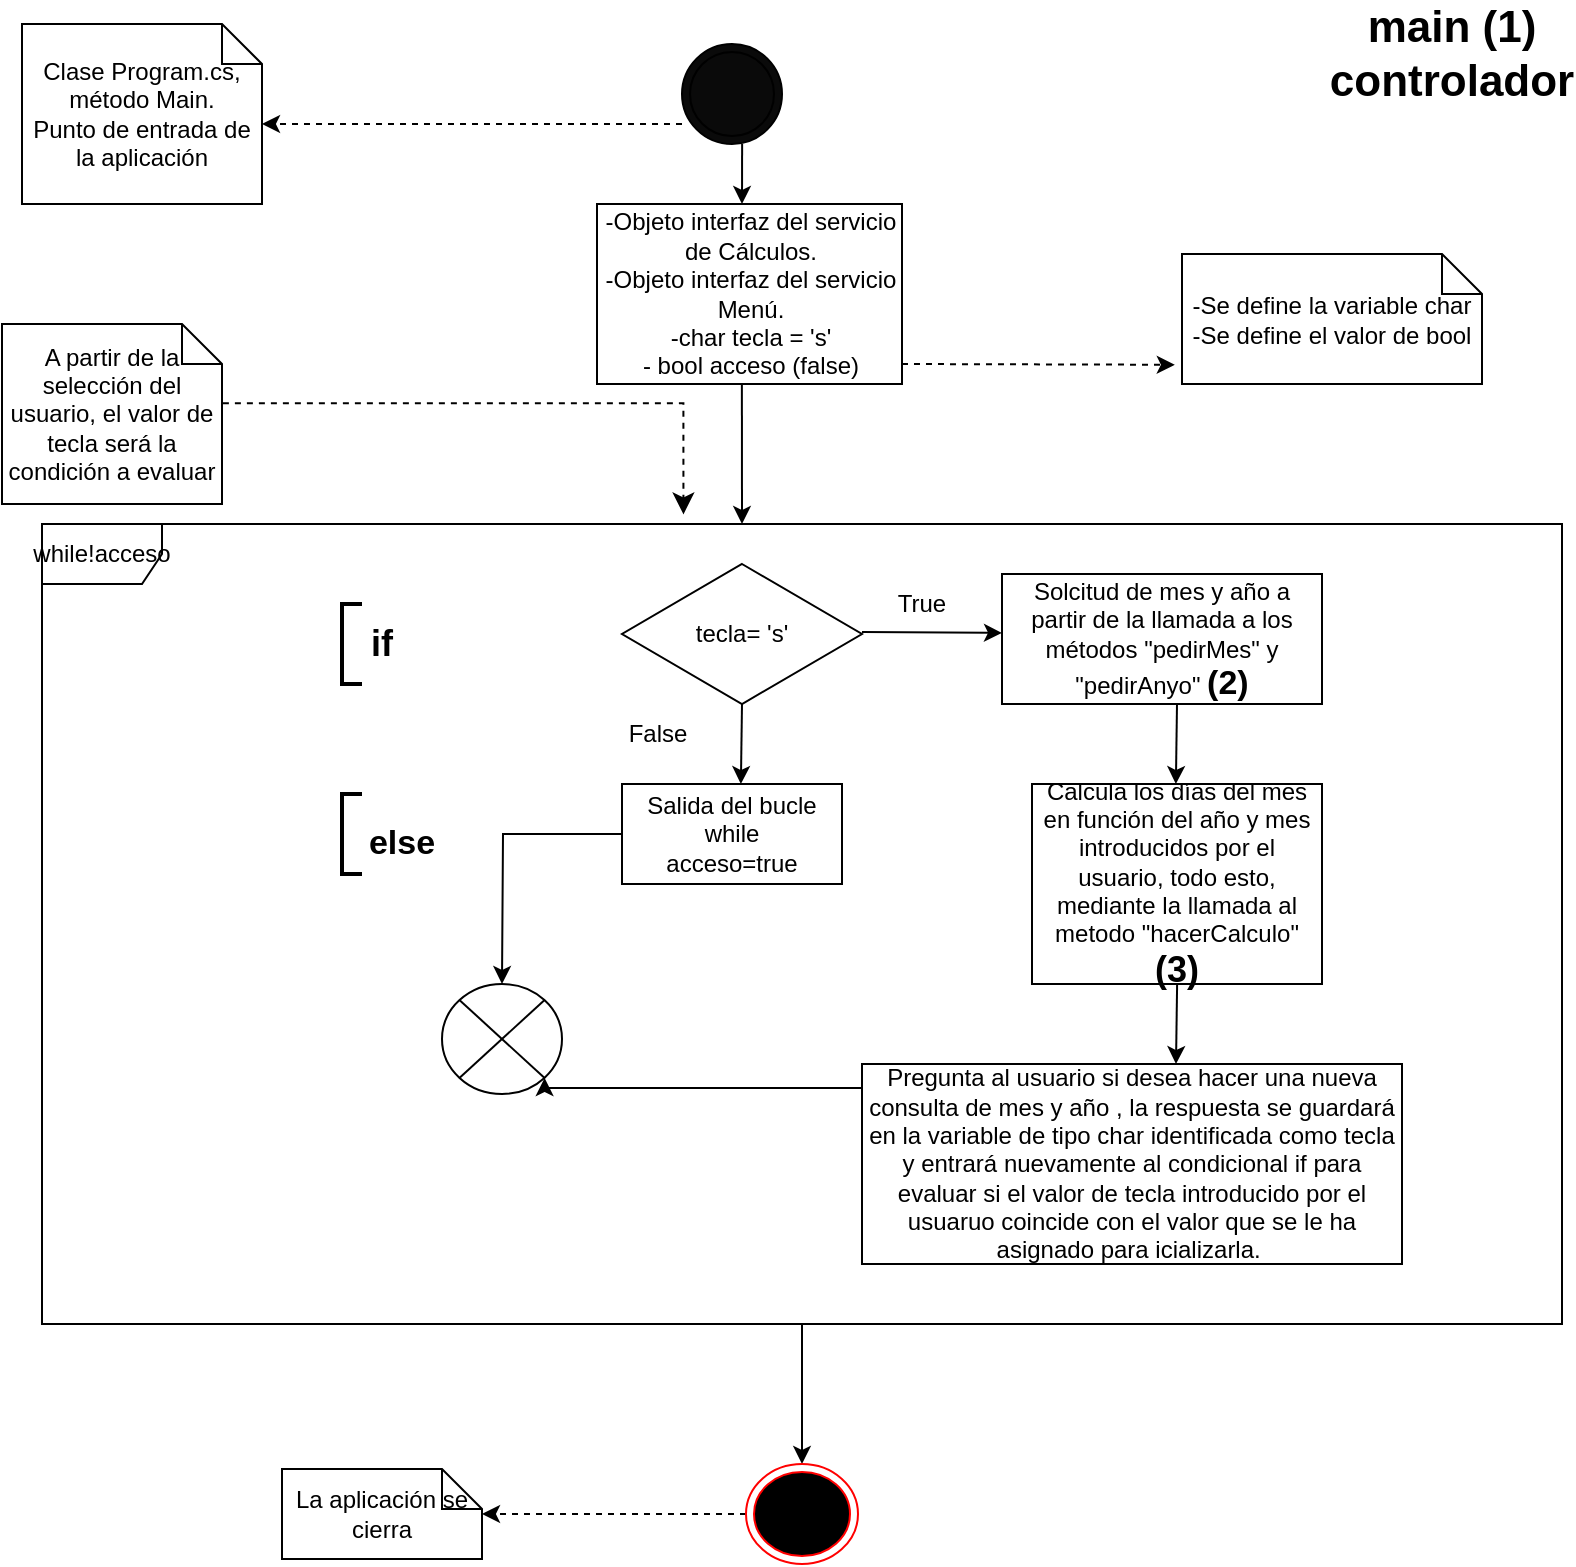 <mxfile version="22.0.8" type="device" pages="3">
  <diagram name="Página-1" id="BHRMvDymlLSinEgOvmte">
    <mxGraphModel dx="1042" dy="535" grid="1" gridSize="10" guides="1" tooltips="1" connect="1" arrows="1" fold="1" page="1" pageScale="1" pageWidth="827" pageHeight="1169" math="0" shadow="0">
      <root>
        <mxCell id="0" />
        <mxCell id="1" parent="0" />
        <mxCell id="T4OwEdS0RpMycMWgRKL4-2" value="" style="ellipse;shape=doubleEllipse;whiteSpace=wrap;html=1;aspect=fixed;gradientColor=none;fillColor=#0A0A0A;" parent="1" vertex="1">
          <mxGeometry x="370" y="40" width="50" height="50" as="geometry" />
        </mxCell>
        <mxCell id="T4OwEdS0RpMycMWgRKL4-4" value="&lt;span style=&quot;text-align: justify; background-color: initial;&quot;&gt;-Objeto interfaz del servicio de Cálculos.&lt;br&gt;-Objeto interfaz del servicio Menú.&lt;br&gt;-char tecla = &#39;s&#39;&lt;br&gt;- bool acceso (false)&lt;br&gt;&lt;/span&gt;" style="html=1;whiteSpace=wrap;" parent="1" vertex="1">
          <mxGeometry x="327.5" y="120" width="152.5" height="90" as="geometry" />
        </mxCell>
        <mxCell id="T4OwEdS0RpMycMWgRKL4-5" value="&lt;div style=&quot;border-color: var(--border-color);&quot;&gt;Clase Program.cs, método Main.&lt;/div&gt;&lt;div style=&quot;border-color: var(--border-color);&quot;&gt;Punto de entrada de la aplicación&lt;/div&gt;" style="shape=note;size=20;whiteSpace=wrap;html=1;" parent="1" vertex="1">
          <mxGeometry x="40" y="30" width="120" height="90" as="geometry" />
        </mxCell>
        <mxCell id="ouXxh68re1fRmb7UrkzX-20" style="edgeStyle=orthogonalEdgeStyle;rounded=0;orthogonalLoop=1;jettySize=auto;html=1;" edge="1" parent="1" source="T4OwEdS0RpMycMWgRKL4-6">
          <mxGeometry relative="1" as="geometry">
            <mxPoint x="430" y="750" as="targetPoint" />
          </mxGeometry>
        </mxCell>
        <mxCell id="T4OwEdS0RpMycMWgRKL4-6" value="&lt;div style=&quot;&quot;&gt;&lt;span style=&quot;background-color: initial;&quot;&gt;while!acceso&lt;/span&gt;&lt;/div&gt;" style="shape=umlFrame;whiteSpace=wrap;html=1;pointerEvents=0;align=center;" parent="1" vertex="1">
          <mxGeometry x="50" y="280" width="760" height="400" as="geometry" />
        </mxCell>
        <mxCell id="T4OwEdS0RpMycMWgRKL4-7" value="-Se define la variable char&lt;br&gt;-Se define el valor de bool" style="shape=note;size=20;whiteSpace=wrap;html=1;" parent="1" vertex="1">
          <mxGeometry x="620" y="145" width="150" height="65" as="geometry" />
        </mxCell>
        <mxCell id="T4OwEdS0RpMycMWgRKL4-8" value="tecla= &#39;s&#39;" style="shape=rhombus;perimeter=rhombusPerimeter;whiteSpace=wrap;html=1;align=center;" parent="1" vertex="1">
          <mxGeometry x="340" y="300" width="120" height="70" as="geometry" />
        </mxCell>
        <mxCell id="T4OwEdS0RpMycMWgRKL4-9" value="Salida del bucle while&lt;br&gt;acceso=true" style="html=1;whiteSpace=wrap;" parent="1" vertex="1">
          <mxGeometry x="340" y="410" width="110" height="50" as="geometry" />
        </mxCell>
        <mxCell id="T4OwEdS0RpMycMWgRKL4-10" value="" style="strokeWidth=2;html=1;shape=mxgraph.flowchart.annotation_1;align=left;pointerEvents=1;" parent="1" vertex="1">
          <mxGeometry x="200" y="320" width="10" height="40" as="geometry" />
        </mxCell>
        <mxCell id="T4OwEdS0RpMycMWgRKL4-11" value="&lt;b&gt;&lt;font style=&quot;font-size: 18px;&quot;&gt;if&lt;/font&gt;&lt;/b&gt;" style="text;html=1;strokeColor=none;fillColor=none;align=center;verticalAlign=middle;whiteSpace=wrap;rounded=0;" parent="1" vertex="1">
          <mxGeometry x="190" y="325" width="60" height="30" as="geometry" />
        </mxCell>
        <mxCell id="T4OwEdS0RpMycMWgRKL4-12" value="Solcitud de mes y año a partir de la llamada a los métodos &quot;pedirMes&quot; y &quot;pedirAnyo&quot; &lt;b&gt;&lt;font style=&quot;font-size: 17px;&quot;&gt;(2)&lt;/font&gt;&lt;/b&gt;" style="html=1;whiteSpace=wrap;" parent="1" vertex="1">
          <mxGeometry x="530" y="305" width="160" height="65" as="geometry" />
        </mxCell>
        <mxCell id="T4OwEdS0RpMycMWgRKL4-13" value="A partir de la selección del usuario, el valor de tecla será la condición a evaluar" style="shape=note;size=20;whiteSpace=wrap;html=1;" parent="1" vertex="1">
          <mxGeometry x="30" y="180" width="110" height="90" as="geometry" />
        </mxCell>
        <mxCell id="T4OwEdS0RpMycMWgRKL4-14" value="Calcula los días del mes en función del año y mes introducidos por el usuario, todo esto, mediante la llamada al metodo &quot;hacerCalculo&quot; &lt;b&gt;&lt;font style=&quot;font-size: 18px;&quot;&gt;(3)&lt;/font&gt;&lt;/b&gt;" style="html=1;whiteSpace=wrap;" parent="1" vertex="1">
          <mxGeometry x="545" y="410" width="145" height="100" as="geometry" />
        </mxCell>
        <mxCell id="T4OwEdS0RpMycMWgRKL4-19" value="&lt;div style=&quot;font-size: 22px;&quot;&gt;&lt;b style=&quot;&quot;&gt;&lt;font style=&quot;font-size: 22px;&quot;&gt;main (1)&lt;/font&gt;&lt;/b&gt;&lt;/div&gt;&lt;div style=&quot;font-size: 22px;&quot;&gt;&lt;b style=&quot;&quot;&gt;&lt;font style=&quot;font-size: 22px;&quot;&gt;controlador&lt;/font&gt;&lt;/b&gt;&lt;/div&gt;" style="text;html=1;strokeColor=none;fillColor=none;align=center;verticalAlign=middle;whiteSpace=wrap;rounded=0;" parent="1" vertex="1">
          <mxGeometry x="700" y="20" width="110" height="50" as="geometry" />
        </mxCell>
        <mxCell id="T4OwEdS0RpMycMWgRKL4-20" value="" style="strokeWidth=2;html=1;shape=mxgraph.flowchart.annotation_1;align=left;pointerEvents=1;" parent="1" vertex="1">
          <mxGeometry x="200" y="415" width="10" height="40" as="geometry" />
        </mxCell>
        <mxCell id="T4OwEdS0RpMycMWgRKL4-21" value="&lt;font style=&quot;font-size: 17px;&quot;&gt;&lt;b&gt;else&lt;/b&gt;&lt;/font&gt;" style="text;html=1;strokeColor=none;fillColor=none;align=center;verticalAlign=middle;whiteSpace=wrap;rounded=0;" parent="1" vertex="1">
          <mxGeometry x="200" y="425" width="60" height="30" as="geometry" />
        </mxCell>
        <mxCell id="T4OwEdS0RpMycMWgRKL4-28" value="" style="endArrow=classic;html=1;rounded=0;exitX=0.475;exitY=1;exitDx=0;exitDy=0;exitPerimeter=0;" parent="1" source="T4OwEdS0RpMycMWgRKL4-4" edge="1">
          <mxGeometry width="50" height="50" relative="1" as="geometry">
            <mxPoint x="399.44" y="220" as="sourcePoint" />
            <mxPoint x="400" y="280" as="targetPoint" />
          </mxGeometry>
        </mxCell>
        <mxCell id="T4OwEdS0RpMycMWgRKL4-31" value="" style="endArrow=classic;html=1;rounded=0;" parent="1" edge="1">
          <mxGeometry width="50" height="50" relative="1" as="geometry">
            <mxPoint x="400" y="370" as="sourcePoint" />
            <mxPoint x="399.44" y="410" as="targetPoint" />
          </mxGeometry>
        </mxCell>
        <mxCell id="T4OwEdS0RpMycMWgRKL4-32" value="" style="endArrow=classic;html=1;rounded=0;" parent="1" edge="1">
          <mxGeometry width="50" height="50" relative="1" as="geometry">
            <mxPoint x="460" y="334" as="sourcePoint" />
            <mxPoint x="530" y="334.44" as="targetPoint" />
          </mxGeometry>
        </mxCell>
        <mxCell id="T4OwEdS0RpMycMWgRKL4-37" value="" style="endArrow=classic;html=1;rounded=0;" parent="1" edge="1">
          <mxGeometry width="50" height="50" relative="1" as="geometry">
            <mxPoint x="617.5" y="370" as="sourcePoint" />
            <mxPoint x="616.94" y="410" as="targetPoint" />
          </mxGeometry>
        </mxCell>
        <mxCell id="T4OwEdS0RpMycMWgRKL4-38" value="True" style="text;html=1;strokeColor=none;fillColor=none;align=center;verticalAlign=middle;whiteSpace=wrap;rounded=0;" parent="1" vertex="1">
          <mxGeometry x="460" y="305" width="60" height="30" as="geometry" />
        </mxCell>
        <mxCell id="T4OwEdS0RpMycMWgRKL4-39" value="False" style="text;html=1;strokeColor=none;fillColor=none;align=center;verticalAlign=middle;whiteSpace=wrap;rounded=0;" parent="1" vertex="1">
          <mxGeometry x="327.5" y="370" width="60" height="30" as="geometry" />
        </mxCell>
        <mxCell id="T4OwEdS0RpMycMWgRKL4-41" value="" style="endArrow=classic;html=1;rounded=0;dashed=1;" parent="1" edge="1">
          <mxGeometry width="50" height="50" relative="1" as="geometry">
            <mxPoint x="370" y="80" as="sourcePoint" />
            <mxPoint x="160" y="80" as="targetPoint" />
          </mxGeometry>
        </mxCell>
        <mxCell id="T4OwEdS0RpMycMWgRKL4-45" value="" style="endArrow=classic;html=1;rounded=0;" parent="1" edge="1">
          <mxGeometry width="50" height="50" relative="1" as="geometry">
            <mxPoint x="400.06" y="90" as="sourcePoint" />
            <mxPoint x="400" y="120" as="targetPoint" />
          </mxGeometry>
        </mxCell>
        <mxCell id="ouXxh68re1fRmb7UrkzX-1" value="" style="endArrow=classic;html=1;rounded=0;entryX=-0.024;entryY=0.852;entryDx=0;entryDy=0;entryPerimeter=0;dashed=1;" edge="1" parent="1" target="T4OwEdS0RpMycMWgRKL4-7">
          <mxGeometry width="50" height="50" relative="1" as="geometry">
            <mxPoint x="480" y="200" as="sourcePoint" />
            <mxPoint x="595" y="205" as="targetPoint" />
          </mxGeometry>
        </mxCell>
        <mxCell id="ouXxh68re1fRmb7UrkzX-5" value="" style="edgeStyle=segmentEdgeStyle;endArrow=classic;html=1;curved=0;rounded=0;endSize=8;startSize=8;entryX=0.422;entryY=-0.012;entryDx=0;entryDy=0;entryPerimeter=0;dashed=1;exitX=1.004;exitY=0.44;exitDx=0;exitDy=0;exitPerimeter=0;" edge="1" parent="1" source="T4OwEdS0RpMycMWgRKL4-13" target="T4OwEdS0RpMycMWgRKL4-6">
          <mxGeometry width="50" height="50" relative="1" as="geometry">
            <mxPoint x="150" y="220" as="sourcePoint" />
            <mxPoint x="245" y="170" as="targetPoint" />
          </mxGeometry>
        </mxCell>
        <mxCell id="ouXxh68re1fRmb7UrkzX-6" value="Pregunta al usuario si desea hacer una nueva consulta de mes y año , la respuesta se guardará en la variable de tipo char identificada como tecla y entrará nuevamente al condicional if para evaluar si el valor de tecla introducido por el usuaruo coincide con el valor que se le ha asignado para icializarla.&amp;nbsp;" style="html=1;whiteSpace=wrap;" vertex="1" parent="1">
          <mxGeometry x="460" y="550" width="270" height="100" as="geometry" />
        </mxCell>
        <mxCell id="ouXxh68re1fRmb7UrkzX-9" value="" style="endArrow=classic;html=1;rounded=0;" edge="1" parent="1">
          <mxGeometry width="50" height="50" relative="1" as="geometry">
            <mxPoint x="617.56" y="510" as="sourcePoint" />
            <mxPoint x="617" y="550" as="targetPoint" />
          </mxGeometry>
        </mxCell>
        <mxCell id="ouXxh68re1fRmb7UrkzX-10" value="" style="verticalLabelPosition=bottom;verticalAlign=top;html=1;shape=mxgraph.flowchart.or;" vertex="1" parent="1">
          <mxGeometry x="250" y="510" width="60" height="55" as="geometry" />
        </mxCell>
        <mxCell id="ouXxh68re1fRmb7UrkzX-17" style="edgeStyle=orthogonalEdgeStyle;rounded=0;orthogonalLoop=1;jettySize=auto;html=1;entryX=0.855;entryY=0.855;entryDx=0;entryDy=0;entryPerimeter=0;" edge="1" parent="1" source="ouXxh68re1fRmb7UrkzX-6" target="ouXxh68re1fRmb7UrkzX-10">
          <mxGeometry relative="1" as="geometry">
            <Array as="points">
              <mxPoint x="430" y="562" />
              <mxPoint x="430" y="562" />
            </Array>
          </mxGeometry>
        </mxCell>
        <mxCell id="ouXxh68re1fRmb7UrkzX-18" style="edgeStyle=orthogonalEdgeStyle;rounded=0;orthogonalLoop=1;jettySize=auto;html=1;" edge="1" parent="1" source="T4OwEdS0RpMycMWgRKL4-9">
          <mxGeometry relative="1" as="geometry">
            <mxPoint x="280" y="510" as="targetPoint" />
          </mxGeometry>
        </mxCell>
        <mxCell id="ouXxh68re1fRmb7UrkzX-22" style="edgeStyle=orthogonalEdgeStyle;rounded=0;orthogonalLoop=1;jettySize=auto;html=1;dashed=1;" edge="1" parent="1" source="ouXxh68re1fRmb7UrkzX-21" target="ouXxh68re1fRmb7UrkzX-23">
          <mxGeometry relative="1" as="geometry">
            <mxPoint x="260" y="775" as="targetPoint" />
          </mxGeometry>
        </mxCell>
        <mxCell id="ouXxh68re1fRmb7UrkzX-21" value="" style="ellipse;html=1;shape=endState;fillColor=#000000;strokeColor=#ff0000;" vertex="1" parent="1">
          <mxGeometry x="402" y="750" width="56" height="50" as="geometry" />
        </mxCell>
        <mxCell id="ouXxh68re1fRmb7UrkzX-23" value="La aplicación se cierra" style="shape=note;size=20;whiteSpace=wrap;html=1;" vertex="1" parent="1">
          <mxGeometry x="170" y="752.5" width="100" height="45" as="geometry" />
        </mxCell>
      </root>
    </mxGraphModel>
  </diagram>
  <diagram id="Lou8A5XynUoTY0lZp49Y" name="Página-2">
    <mxGraphModel dx="1042" dy="535" grid="1" gridSize="10" guides="1" tooltips="1" connect="1" arrows="1" fold="1" page="1" pageScale="1" pageWidth="827" pageHeight="1169" math="0" shadow="0">
      <root>
        <mxCell id="0" />
        <mxCell id="1" parent="0" />
        <mxCell id="LOE3atnDLFRM5DaQaq_H-3" style="edgeStyle=orthogonalEdgeStyle;rounded=0;orthogonalLoop=1;jettySize=auto;html=1;entryX=0;entryY=0.5;entryDx=0;entryDy=0;" edge="1" parent="1" source="LOE3atnDLFRM5DaQaq_H-1" target="LOE3atnDLFRM5DaQaq_H-2">
          <mxGeometry relative="1" as="geometry" />
        </mxCell>
        <mxCell id="LOE3atnDLFRM5DaQaq_H-1" value="" style="ellipse;shape=doubleEllipse;whiteSpace=wrap;html=1;aspect=fixed;gradientColor=none;fillColor=#0A0A0A;" vertex="1" parent="1">
          <mxGeometry x="170" y="30" width="50" height="50" as="geometry" />
        </mxCell>
        <mxCell id="LOE3atnDLFRM5DaQaq_H-6" style="edgeStyle=orthogonalEdgeStyle;rounded=0;orthogonalLoop=1;jettySize=auto;html=1;dashed=1;" edge="1" parent="1" source="LOE3atnDLFRM5DaQaq_H-2">
          <mxGeometry relative="1" as="geometry">
            <mxPoint x="600" y="55" as="targetPoint" />
          </mxGeometry>
        </mxCell>
        <mxCell id="LOE3atnDLFRM5DaQaq_H-8" value="" style="edgeStyle=orthogonalEdgeStyle;rounded=0;orthogonalLoop=1;jettySize=auto;html=1;" edge="1" parent="1" source="LOE3atnDLFRM5DaQaq_H-2" target="LOE3atnDLFRM5DaQaq_H-4">
          <mxGeometry relative="1" as="geometry" />
        </mxCell>
        <mxCell id="LOE3atnDLFRM5DaQaq_H-2" value="Public int&amp;nbsp; pedirMes" style="html=1;whiteSpace=wrap;" vertex="1" parent="1">
          <mxGeometry x="330" y="30" width="110" height="50" as="geometry" />
        </mxCell>
        <mxCell id="LOE3atnDLFRM5DaQaq_H-10" value="" style="edgeStyle=orthogonalEdgeStyle;rounded=0;orthogonalLoop=1;jettySize=auto;html=1;" edge="1" parent="1" source="LOE3atnDLFRM5DaQaq_H-4" target="LOE3atnDLFRM5DaQaq_H-9">
          <mxGeometry relative="1" as="geometry" />
        </mxCell>
        <mxCell id="LOE3atnDLFRM5DaQaq_H-4" value="int mes" style="html=1;whiteSpace=wrap;" vertex="1" parent="1">
          <mxGeometry x="340" y="110" width="90" height="20" as="geometry" />
        </mxCell>
        <mxCell id="LOE3atnDLFRM5DaQaq_H-5" value="Método pedirMes, solicita al usuario que introduzca un mes&amp;nbsp;" style="shape=note;size=20;whiteSpace=wrap;html=1;" vertex="1" parent="1">
          <mxGeometry x="610" y="10" width="100" height="100" as="geometry" />
        </mxCell>
        <mxCell id="LOE3atnDLFRM5DaQaq_H-14" style="edgeStyle=orthogonalEdgeStyle;rounded=0;orthogonalLoop=1;jettySize=auto;html=1;" edge="1" parent="1" source="LOE3atnDLFRM5DaQaq_H-9">
          <mxGeometry relative="1" as="geometry">
            <mxPoint x="385" y="310" as="targetPoint" />
          </mxGeometry>
        </mxCell>
        <mxCell id="LOE3atnDLFRM5DaQaq_H-9" value="Muestra un mensaje por consola para solicitar un mes..&lt;br&gt;Captura el número de mes introducido por el usuario y lo guarda en la variable de mes definida anteriormente. Muestra el número de mes introducido por consola." style="html=1;whiteSpace=wrap;" vertex="1" parent="1">
          <mxGeometry x="250.5" y="180" width="269" height="90" as="geometry" />
        </mxCell>
        <mxCell id="LOE3atnDLFRM5DaQaq_H-12" style="edgeStyle=orthogonalEdgeStyle;rounded=0;orthogonalLoop=1;jettySize=auto;html=1;dashed=1;" edge="1" parent="1" source="LOE3atnDLFRM5DaQaq_H-11">
          <mxGeometry relative="1" as="geometry">
            <mxPoint x="520" y="230" as="targetPoint" />
          </mxGeometry>
        </mxCell>
        <mxCell id="LOE3atnDLFRM5DaQaq_H-11" value="A traves de Console.Writeline y Console.Readline, convirtiendo el número de mes introducido a entero" style="shape=note;size=20;whiteSpace=wrap;html=1;" vertex="1" parent="1">
          <mxGeometry x="620" y="190" width="150" height="80" as="geometry" />
        </mxCell>
        <mxCell id="f7zd0gQD834Xa2RWVU2Y-2" value="" style="edgeStyle=orthogonalEdgeStyle;rounded=0;orthogonalLoop=1;jettySize=auto;html=1;" edge="1" parent="1" source="LOE3atnDLFRM5DaQaq_H-13" target="f7zd0gQD834Xa2RWVU2Y-1">
          <mxGeometry relative="1" as="geometry" />
        </mxCell>
        <mxCell id="LOE3atnDLFRM5DaQaq_H-13" value="Public int pedirAnyo" style="html=1;whiteSpace=wrap;" vertex="1" parent="1">
          <mxGeometry x="330" y="310" width="110" height="50" as="geometry" />
        </mxCell>
        <mxCell id="LOE3atnDLFRM5DaQaq_H-22" value="" style="edgeStyle=orthogonalEdgeStyle;rounded=0;orthogonalLoop=1;jettySize=auto;html=1;" edge="1" parent="1" source="LOE3atnDLFRM5DaQaq_H-15" target="LOE3atnDLFRM5DaQaq_H-21">
          <mxGeometry relative="1" as="geometry" />
        </mxCell>
        <mxCell id="LOE3atnDLFRM5DaQaq_H-15" value="Muestra un mensaje por consola para solicitar un año.&lt;br&gt;Captura el valor de año introducido por el usuario y lo guarda en la variable de &quot;anyo&quot; definida anteriormente. Muestra el año introducido por consola." style="html=1;whiteSpace=wrap;" vertex="1" parent="1">
          <mxGeometry x="250.5" y="470" width="269" height="90" as="geometry" />
        </mxCell>
        <mxCell id="LOE3atnDLFRM5DaQaq_H-18" value="" style="edgeStyle=orthogonalEdgeStyle;rounded=0;orthogonalLoop=1;jettySize=auto;html=1;dashed=1;" edge="1" parent="1" source="LOE3atnDLFRM5DaQaq_H-17" target="LOE3atnDLFRM5DaQaq_H-15">
          <mxGeometry relative="1" as="geometry" />
        </mxCell>
        <mxCell id="LOE3atnDLFRM5DaQaq_H-17" value="A traves de Console.Writeline y Console.Readline, convirtiendo el número de año introducido a entero" style="shape=note;size=20;whiteSpace=wrap;html=1;" vertex="1" parent="1">
          <mxGeometry x="660" y="465" width="150" height="80" as="geometry" />
        </mxCell>
        <mxCell id="LOE3atnDLFRM5DaQaq_H-19" value="&lt;b&gt;&lt;font style=&quot;font-size: 17px;&quot;&gt;Servicio: MenuImplementacion (2)&lt;/font&gt;&lt;/b&gt;" style="text;html=1;strokeColor=none;fillColor=none;align=center;verticalAlign=middle;whiteSpace=wrap;rounded=0;" vertex="1" parent="1">
          <mxGeometry x="60" width="60" height="70" as="geometry" />
        </mxCell>
        <mxCell id="LOE3atnDLFRM5DaQaq_H-20" value="fin del métodoUna vez que se han guardado los valores de las variables introducidos por el usuario se implementará el flujo &lt;b&gt;&lt;font style=&quot;font-size: 19px;&quot;&gt;(3)&lt;/font&gt;&lt;/b&gt;" style="shape=note;size=20;whiteSpace=wrap;html=1;" vertex="1" parent="1">
          <mxGeometry x="620" y="600" width="170" height="110" as="geometry" />
        </mxCell>
        <mxCell id="LOE3atnDLFRM5DaQaq_H-21" value="" style="ellipse;html=1;shape=endState;fillColor=#000000;strokeColor=#ff0000;" vertex="1" parent="1">
          <mxGeometry x="360" y="665" width="50" height="45" as="geometry" />
        </mxCell>
        <mxCell id="LOE3atnDLFRM5DaQaq_H-23" style="edgeStyle=orthogonalEdgeStyle;rounded=0;orthogonalLoop=1;jettySize=auto;html=1;entryX=1.064;entryY=0.773;entryDx=0;entryDy=0;entryPerimeter=0;dashed=1;" edge="1" parent="1" source="LOE3atnDLFRM5DaQaq_H-20" target="LOE3atnDLFRM5DaQaq_H-21">
          <mxGeometry relative="1" as="geometry" />
        </mxCell>
        <mxCell id="f7zd0gQD834Xa2RWVU2Y-3" value="" style="edgeStyle=orthogonalEdgeStyle;rounded=0;orthogonalLoop=1;jettySize=auto;html=1;" edge="1" parent="1" source="f7zd0gQD834Xa2RWVU2Y-1" target="LOE3atnDLFRM5DaQaq_H-15">
          <mxGeometry relative="1" as="geometry" />
        </mxCell>
        <mxCell id="f7zd0gQD834Xa2RWVU2Y-1" value="int anyo" style="html=1;whiteSpace=wrap;" vertex="1" parent="1">
          <mxGeometry x="340" y="410" width="90" height="20" as="geometry" />
        </mxCell>
      </root>
    </mxGraphModel>
  </diagram>
  <diagram id="1PSctGA-2VQONcEvy3xD" name="Página-3">
    <mxGraphModel dx="947" dy="486" grid="1" gridSize="10" guides="1" tooltips="1" connect="1" arrows="1" fold="1" page="1" pageScale="1" pageWidth="827" pageHeight="1169" math="0" shadow="0">
      <root>
        <mxCell id="0" />
        <mxCell id="1" parent="0" />
        <mxCell id="iLdmMPtP9ziV3u7H2Ljc-15" style="edgeStyle=orthogonalEdgeStyle;rounded=0;orthogonalLoop=1;jettySize=auto;html=1;entryX=0.5;entryY=0;entryDx=0;entryDy=0;" edge="1" parent="1" source="DqwRy8rUrMRFlEXYcN-D-1" target="iLdmMPtP9ziV3u7H2Ljc-1">
          <mxGeometry relative="1" as="geometry" />
        </mxCell>
        <mxCell id="DqwRy8rUrMRFlEXYcN-D-1" value="" style="ellipse;shape=doubleEllipse;whiteSpace=wrap;html=1;aspect=fixed;gradientColor=none;fillColor=#0A0A0A;" vertex="1" parent="1">
          <mxGeometry x="389" y="30" width="50" height="50" as="geometry" />
        </mxCell>
        <mxCell id="iLdmMPtP9ziV3u7H2Ljc-10" style="edgeStyle=orthogonalEdgeStyle;rounded=0;orthogonalLoop=1;jettySize=auto;html=1;entryX=0.5;entryY=0;entryDx=0;entryDy=0;" edge="1" parent="1" source="iLdmMPtP9ziV3u7H2Ljc-1" target="iLdmMPtP9ziV3u7H2Ljc-2">
          <mxGeometry relative="1" as="geometry" />
        </mxCell>
        <mxCell id="iLdmMPtP9ziV3u7H2Ljc-1" value="int mes;&lt;br&gt;int anyo;" style="html=1;whiteSpace=wrap;" vertex="1" parent="1">
          <mxGeometry x="369" y="110" width="90" height="40" as="geometry" />
        </mxCell>
        <mxCell id="iLdmMPtP9ziV3u7H2Ljc-11" style="edgeStyle=orthogonalEdgeStyle;rounded=0;orthogonalLoop=1;jettySize=auto;html=1;" edge="1" parent="1" source="iLdmMPtP9ziV3u7H2Ljc-2" target="iLdmMPtP9ziV3u7H2Ljc-5">
          <mxGeometry relative="1" as="geometry" />
        </mxCell>
        <mxCell id="4w7Y_1NQ0xCav2hTTFFV-1" style="edgeStyle=orthogonalEdgeStyle;rounded=0;orthogonalLoop=1;jettySize=auto;html=1;" edge="1" parent="1" source="iLdmMPtP9ziV3u7H2Ljc-2">
          <mxGeometry relative="1" as="geometry">
            <mxPoint x="580" y="245" as="targetPoint" />
          </mxGeometry>
        </mxCell>
        <mxCell id="iLdmMPtP9ziV3u7H2Ljc-2" value="anyo % 4==0&lt;br&gt;Y&lt;br&gt;anyo % 100 !=0" style="shape=rhombus;perimeter=rhombusPerimeter;whiteSpace=wrap;html=1;align=center;" vertex="1" parent="1">
          <mxGeometry x="331" y="190" width="166" height="110" as="geometry" />
        </mxCell>
        <mxCell id="iLdmMPtP9ziV3u7H2Ljc-4" style="edgeStyle=orthogonalEdgeStyle;rounded=0;orthogonalLoop=1;jettySize=auto;html=1;dashed=1;" edge="1" parent="1" source="iLdmMPtP9ziV3u7H2Ljc-3">
          <mxGeometry relative="1" as="geometry">
            <mxPoint x="390" y="65" as="targetPoint" />
          </mxGeometry>
        </mxCell>
        <mxCell id="iLdmMPtP9ziV3u7H2Ljc-3" value="Método &quot;hacerCalculo&quot; que determina si el año introducido por el usuario es un año bisiesto o no, en función de esa condición calcula el número de días del mes introducido" style="shape=note;size=20;whiteSpace=wrap;html=1;" vertex="1" parent="1">
          <mxGeometry x="30" y="10" width="200" height="110" as="geometry" />
        </mxCell>
        <mxCell id="iLdmMPtP9ziV3u7H2Ljc-12" style="edgeStyle=orthogonalEdgeStyle;rounded=0;orthogonalLoop=1;jettySize=auto;html=1;entryX=0.5;entryY=0;entryDx=0;entryDy=0;" edge="1" parent="1" source="iLdmMPtP9ziV3u7H2Ljc-5" target="iLdmMPtP9ziV3u7H2Ljc-6">
          <mxGeometry relative="1" as="geometry" />
        </mxCell>
        <mxCell id="4w7Y_1NQ0xCav2hTTFFV-2" style="edgeStyle=orthogonalEdgeStyle;rounded=0;orthogonalLoop=1;jettySize=auto;html=1;" edge="1" parent="1" source="iLdmMPtP9ziV3u7H2Ljc-5">
          <mxGeometry relative="1" as="geometry">
            <mxPoint x="580" y="405" as="targetPoint" />
          </mxGeometry>
        </mxCell>
        <mxCell id="iLdmMPtP9ziV3u7H2Ljc-5" value="anyo % 400 =0" style="shape=rhombus;perimeter=rhombusPerimeter;whiteSpace=wrap;html=1;align=center;" vertex="1" parent="1">
          <mxGeometry x="331" y="350" width="166" height="110" as="geometry" />
        </mxCell>
        <mxCell id="iLdmMPtP9ziV3u7H2Ljc-13" style="edgeStyle=orthogonalEdgeStyle;rounded=0;orthogonalLoop=1;jettySize=auto;html=1;entryX=0.5;entryY=0;entryDx=0;entryDy=0;" edge="1" parent="1" source="iLdmMPtP9ziV3u7H2Ljc-6" target="iLdmMPtP9ziV3u7H2Ljc-7">
          <mxGeometry relative="1" as="geometry" />
        </mxCell>
        <mxCell id="4w7Y_1NQ0xCav2hTTFFV-15" style="edgeStyle=orthogonalEdgeStyle;rounded=0;orthogonalLoop=1;jettySize=auto;html=1;entryX=0;entryY=0.5;entryDx=0;entryDy=0;" edge="1" parent="1" source="iLdmMPtP9ziV3u7H2Ljc-6" target="4w7Y_1NQ0xCav2hTTFFV-13">
          <mxGeometry relative="1" as="geometry" />
        </mxCell>
        <mxCell id="iLdmMPtP9ziV3u7H2Ljc-6" value="&lt;b&gt;&lt;br&gt;mes&lt;/b&gt; = 1 || 3 || 5 || 7 || &lt;br&gt;8 || 10&lt;br&gt;|| 12" style="shape=rhombus;perimeter=rhombusPerimeter;whiteSpace=wrap;html=1;align=center;" vertex="1" parent="1">
          <mxGeometry x="331" y="520" width="166" height="110" as="geometry" />
        </mxCell>
        <mxCell id="iLdmMPtP9ziV3u7H2Ljc-14" style="edgeStyle=orthogonalEdgeStyle;rounded=0;orthogonalLoop=1;jettySize=auto;html=1;entryX=0.5;entryY=0;entryDx=0;entryDy=0;" edge="1" parent="1" source="iLdmMPtP9ziV3u7H2Ljc-7" target="iLdmMPtP9ziV3u7H2Ljc-9">
          <mxGeometry relative="1" as="geometry" />
        </mxCell>
        <mxCell id="iLdmMPtP9ziV3u7H2Ljc-7" value="&lt;b&gt;mes&lt;/b&gt; = 4 || 6 || 9 || 11" style="shape=rhombus;perimeter=rhombusPerimeter;whiteSpace=wrap;html=1;align=center;" vertex="1" parent="1">
          <mxGeometry x="331" y="700" width="166" height="110" as="geometry" />
        </mxCell>
        <mxCell id="4w7Y_1NQ0xCav2hTTFFV-45" style="edgeStyle=orthogonalEdgeStyle;rounded=0;orthogonalLoop=1;jettySize=auto;html=1;" edge="1" parent="1" source="iLdmMPtP9ziV3u7H2Ljc-9">
          <mxGeometry relative="1" as="geometry">
            <mxPoint x="970" y="880" as="targetPoint" />
          </mxGeometry>
        </mxCell>
        <mxCell id="iLdmMPtP9ziV3u7H2Ljc-9" value="El mes restante que es el que corresponde al número 2, tiene 29 días y es un año bisiesto" style="html=1;whiteSpace=wrap;" vertex="1" parent="1">
          <mxGeometry x="333" y="850" width="161" height="60" as="geometry" />
        </mxCell>
        <mxCell id="iLdmMPtP9ziV3u7H2Ljc-16" value="&lt;b&gt;&lt;font style=&quot;font-size: 13px;&quot;&gt;[Sí es bisiesto]&lt;/font&gt;&lt;/b&gt;" style="text;html=1;strokeColor=none;fillColor=none;align=center;verticalAlign=middle;whiteSpace=wrap;rounded=0;" vertex="1" parent="1">
          <mxGeometry x="280" y="310" width="111" height="30" as="geometry" />
        </mxCell>
        <mxCell id="iLdmMPtP9ziV3u7H2Ljc-17" value="&lt;b&gt;&lt;font style=&quot;font-size: 13px;&quot;&gt;[Sí es bisiesto]&lt;/font&gt;&lt;/b&gt;" style="text;html=1;strokeColor=none;fillColor=none;align=center;verticalAlign=middle;whiteSpace=wrap;rounded=0;" vertex="1" parent="1">
          <mxGeometry x="290" y="470" width="111" height="30" as="geometry" />
        </mxCell>
        <mxCell id="iLdmMPtP9ziV3u7H2Ljc-20" value="True" style="text;html=1;strokeColor=none;fillColor=none;align=center;verticalAlign=middle;whiteSpace=wrap;rounded=0;" vertex="1" parent="1">
          <mxGeometry x="354" y="290" width="60" height="30" as="geometry" />
        </mxCell>
        <mxCell id="iLdmMPtP9ziV3u7H2Ljc-21" value="True" style="text;html=1;strokeColor=none;fillColor=none;align=center;verticalAlign=middle;whiteSpace=wrap;rounded=0;" vertex="1" parent="1">
          <mxGeometry x="354" y="450" width="60" height="30" as="geometry" />
        </mxCell>
        <mxCell id="iLdmMPtP9ziV3u7H2Ljc-22" value="False" style="text;html=1;strokeColor=none;fillColor=none;align=center;verticalAlign=middle;whiteSpace=wrap;rounded=0;" vertex="1" parent="1">
          <mxGeometry x="354" y="640" width="60" height="30" as="geometry" />
        </mxCell>
        <mxCell id="iLdmMPtP9ziV3u7H2Ljc-23" value="False" style="text;html=1;strokeColor=none;fillColor=none;align=center;verticalAlign=middle;whiteSpace=wrap;rounded=0;" vertex="1" parent="1">
          <mxGeometry x="341" y="810" width="60" height="30" as="geometry" />
        </mxCell>
        <mxCell id="iLdmMPtP9ziV3u7H2Ljc-24" value="Condiciones a evaluar" style="shape=note;size=20;whiteSpace=wrap;html=1;" vertex="1" parent="1">
          <mxGeometry x="30" y="180" width="100" height="50" as="geometry" />
        </mxCell>
        <mxCell id="iLdmMPtP9ziV3u7H2Ljc-26" value="&lt;b&gt;&lt;font style=&quot;font-size: 20px;&quot;&gt;if&lt;/font&gt;&lt;/b&gt;" style="text;html=1;strokeColor=none;fillColor=none;align=center;verticalAlign=middle;whiteSpace=wrap;rounded=0;" vertex="1" parent="1">
          <mxGeometry x="60" y="360" width="60" height="30" as="geometry" />
        </mxCell>
        <mxCell id="iLdmMPtP9ziV3u7H2Ljc-27" style="edgeStyle=orthogonalEdgeStyle;rounded=0;orthogonalLoop=1;jettySize=auto;html=1;entryX=0.341;entryY=0.137;entryDx=0;entryDy=0;entryPerimeter=0;dashed=1;" edge="1" parent="1" source="iLdmMPtP9ziV3u7H2Ljc-24" target="iLdmMPtP9ziV3u7H2Ljc-2">
          <mxGeometry relative="1" as="geometry" />
        </mxCell>
        <mxCell id="iLdmMPtP9ziV3u7H2Ljc-28" value="" style="strokeWidth=2;html=1;shape=mxgraph.flowchart.annotation_2;align=left;labelPosition=right;pointerEvents=1;" vertex="1" parent="1">
          <mxGeometry x="130" y="235" width="50" height="280" as="geometry" />
        </mxCell>
        <mxCell id="iLdmMPtP9ziV3u7H2Ljc-33" value="" style="strokeWidth=2;html=1;shape=mxgraph.flowchart.annotation_2;align=left;labelPosition=right;pointerEvents=1;" vertex="1" parent="1">
          <mxGeometry x="290" y="515" width="50" height="100" as="geometry" />
        </mxCell>
        <mxCell id="iLdmMPtP9ziV3u7H2Ljc-34" value="&lt;b&gt;&lt;font style=&quot;font-size: 20px;&quot;&gt;if&lt;/font&gt;&lt;/b&gt;" style="text;html=1;strokeColor=none;fillColor=none;align=center;verticalAlign=middle;whiteSpace=wrap;rounded=0;" vertex="1" parent="1">
          <mxGeometry x="230" y="550" width="60" height="30" as="geometry" />
        </mxCell>
        <mxCell id="iLdmMPtP9ziV3u7H2Ljc-35" value="" style="strokeWidth=2;html=1;shape=mxgraph.flowchart.annotation_2;align=left;labelPosition=right;pointerEvents=1;" vertex="1" parent="1">
          <mxGeometry x="291" y="700" width="50" height="100" as="geometry" />
        </mxCell>
        <mxCell id="iLdmMPtP9ziV3u7H2Ljc-36" value="&lt;b&gt;&lt;font style=&quot;font-size: 20px;&quot;&gt;else if&lt;/font&gt;&lt;/b&gt;" style="text;html=1;strokeColor=none;fillColor=none;align=center;verticalAlign=middle;whiteSpace=wrap;rounded=0;" vertex="1" parent="1">
          <mxGeometry x="220" y="730" width="60" height="30" as="geometry" />
        </mxCell>
        <mxCell id="iLdmMPtP9ziV3u7H2Ljc-37" value="" style="strokeWidth=2;html=1;shape=mxgraph.flowchart.annotation_2;align=left;labelPosition=right;pointerEvents=1;" vertex="1" parent="1">
          <mxGeometry x="290" y="830" width="50" height="100" as="geometry" />
        </mxCell>
        <mxCell id="iLdmMPtP9ziV3u7H2Ljc-38" value="&lt;span style=&quot;font-size: 20px;&quot;&gt;&lt;b&gt;else&lt;/b&gt;&lt;/span&gt;" style="text;html=1;strokeColor=none;fillColor=none;align=center;verticalAlign=middle;whiteSpace=wrap;rounded=0;" vertex="1" parent="1">
          <mxGeometry x="231" y="865" width="60" height="30" as="geometry" />
        </mxCell>
        <mxCell id="iLdmMPtP9ziV3u7H2Ljc-40" style="edgeStyle=orthogonalEdgeStyle;rounded=0;orthogonalLoop=1;jettySize=auto;html=1;entryX=0;entryY=0.5;entryDx=0;entryDy=0;dashed=1;" edge="1" parent="1" source="iLdmMPtP9ziV3u7H2Ljc-39" target="iLdmMPtP9ziV3u7H2Ljc-26">
          <mxGeometry relative="1" as="geometry" />
        </mxCell>
        <mxCell id="iLdmMPtP9ziV3u7H2Ljc-39" value="Condicional para determinar si es año bisiesto o no" style="shape=note;size=20;whiteSpace=wrap;html=1;" vertex="1" parent="1">
          <mxGeometry x="10" y="280" width="100" height="50" as="geometry" />
        </mxCell>
        <mxCell id="iLdmMPtP9ziV3u7H2Ljc-41" value="Condicional para evaluar si el mes introducido coincide con alguno de los valores asignados correspondientes con el número de mes." style="shape=note;size=20;whiteSpace=wrap;html=1;" vertex="1" parent="1">
          <mxGeometry x="20" y="660" width="140" height="100" as="geometry" />
        </mxCell>
        <mxCell id="iLdmMPtP9ziV3u7H2Ljc-42" value="" style="strokeWidth=2;html=1;shape=mxgraph.flowchart.annotation_2;align=left;labelPosition=right;pointerEvents=1;dashed=1;" vertex="1" parent="1">
          <mxGeometry x="160" y="560" width="50" height="320" as="geometry" />
        </mxCell>
        <mxCell id="4w7Y_1NQ0xCav2hTTFFV-3" value="False" style="text;html=1;strokeColor=none;fillColor=none;align=center;verticalAlign=middle;whiteSpace=wrap;rounded=0;" vertex="1" parent="1">
          <mxGeometry x="494" y="210" width="60" height="30" as="geometry" />
        </mxCell>
        <mxCell id="4w7Y_1NQ0xCav2hTTFFV-6" value="False" style="text;html=1;strokeColor=none;fillColor=none;align=center;verticalAlign=middle;whiteSpace=wrap;rounded=0;" vertex="1" parent="1">
          <mxGeometry x="494" y="380" width="60" height="30" as="geometry" />
        </mxCell>
        <mxCell id="4w7Y_1NQ0xCav2hTTFFV-7" value="" style="strokeWidth=2;html=1;shape=mxgraph.flowchart.annotation_2;align=left;labelPosition=right;pointerEvents=1;rotation=-180;" vertex="1" parent="1">
          <mxGeometry x="600" y="240" width="50" height="165" as="geometry" />
        </mxCell>
        <mxCell id="4w7Y_1NQ0xCav2hTTFFV-8" value="&lt;b&gt;&lt;font style=&quot;font-size: 14px;&quot;&gt;[No es bisiesto]&lt;/font&gt;&lt;/b&gt;" style="text;html=1;strokeColor=none;fillColor=none;align=center;verticalAlign=middle;whiteSpace=wrap;rounded=0;" vertex="1" parent="1">
          <mxGeometry x="650" y="300" width="60" height="30" as="geometry" />
        </mxCell>
        <mxCell id="4w7Y_1NQ0xCav2hTTFFV-9" value="&lt;b&gt;&lt;font style=&quot;font-size: 16px;&quot;&gt;else if&lt;/font&gt;&lt;/b&gt;" style="text;html=1;align=center;verticalAlign=middle;resizable=0;points=[];autosize=1;strokeColor=none;fillColor=none;" vertex="1" parent="1">
          <mxGeometry x="770" y="307.5" width="70" height="30" as="geometry" />
        </mxCell>
        <mxCell id="4w7Y_1NQ0xCav2hTTFFV-23" style="edgeStyle=orthogonalEdgeStyle;rounded=0;orthogonalLoop=1;jettySize=auto;html=1;entryX=0.5;entryY=0;entryDx=0;entryDy=0;" edge="1" parent="1" source="4w7Y_1NQ0xCav2hTTFFV-10" target="4w7Y_1NQ0xCav2hTTFFV-11">
          <mxGeometry relative="1" as="geometry" />
        </mxCell>
        <mxCell id="4w7Y_1NQ0xCav2hTTFFV-36" style="edgeStyle=orthogonalEdgeStyle;rounded=0;orthogonalLoop=1;jettySize=auto;html=1;" edge="1" parent="1" source="4w7Y_1NQ0xCav2hTTFFV-10">
          <mxGeometry relative="1" as="geometry">
            <mxPoint x="1130" y="322.5" as="targetPoint" />
          </mxGeometry>
        </mxCell>
        <mxCell id="4w7Y_1NQ0xCav2hTTFFV-10" value="&lt;b&gt;&lt;br&gt;mes&lt;/b&gt; = 1 || 3 || 5 || 7 || &lt;br&gt;8 || 10&lt;br&gt;|| 12" style="shape=rhombus;perimeter=rhombusPerimeter;whiteSpace=wrap;html=1;align=center;" vertex="1" parent="1">
          <mxGeometry x="890" y="267.5" width="166" height="110" as="geometry" />
        </mxCell>
        <mxCell id="4w7Y_1NQ0xCav2hTTFFV-24" style="edgeStyle=orthogonalEdgeStyle;rounded=0;orthogonalLoop=1;jettySize=auto;html=1;" edge="1" parent="1" source="4w7Y_1NQ0xCav2hTTFFV-11">
          <mxGeometry relative="1" as="geometry">
            <mxPoint x="973.0" y="600" as="targetPoint" />
          </mxGeometry>
        </mxCell>
        <mxCell id="4w7Y_1NQ0xCav2hTTFFV-37" style="edgeStyle=orthogonalEdgeStyle;rounded=0;orthogonalLoop=1;jettySize=auto;html=1;entryX=0;entryY=0.5;entryDx=0;entryDy=0;" edge="1" parent="1" source="4w7Y_1NQ0xCav2hTTFFV-11" target="4w7Y_1NQ0xCav2hTTFFV-35">
          <mxGeometry relative="1" as="geometry" />
        </mxCell>
        <mxCell id="4w7Y_1NQ0xCav2hTTFFV-11" value="&lt;b&gt;mes&lt;/b&gt; = 4 || 6 || 9 || 11" style="shape=rhombus;perimeter=rhombusPerimeter;whiteSpace=wrap;html=1;align=center;" vertex="1" parent="1">
          <mxGeometry x="890" y="440" width="166" height="110" as="geometry" />
        </mxCell>
        <mxCell id="4w7Y_1NQ0xCav2hTTFFV-47" style="edgeStyle=orthogonalEdgeStyle;rounded=0;orthogonalLoop=1;jettySize=auto;html=1;" edge="1" parent="1" source="4w7Y_1NQ0xCav2hTTFFV-12">
          <mxGeometry relative="1" as="geometry">
            <mxPoint x="975.5" y="860" as="targetPoint" />
          </mxGeometry>
        </mxCell>
        <mxCell id="4w7Y_1NQ0xCav2hTTFFV-12" value="El mes restante que es el que corresponde al número 2, tiene 28 días y NO es un año bisiesto" style="html=1;whiteSpace=wrap;" vertex="1" parent="1">
          <mxGeometry x="895" y="600" width="161" height="60" as="geometry" />
        </mxCell>
        <mxCell id="4w7Y_1NQ0xCav2hTTFFV-13" value="Se imprime por pantalla el mensaje &quot;El mes introducido tiene 31 días&quot;" style="html=1;whiteSpace=wrap;" vertex="1" parent="1">
          <mxGeometry x="590" y="545" width="161" height="60" as="geometry" />
        </mxCell>
        <mxCell id="4w7Y_1NQ0xCav2hTTFFV-14" value="Se imprime por pantalla el mensaje : &quot;El me sintroducido tiene 30 días&quot;" style="html=1;whiteSpace=wrap;" vertex="1" parent="1">
          <mxGeometry x="590" y="730" width="161" height="60" as="geometry" />
        </mxCell>
        <mxCell id="4w7Y_1NQ0xCav2hTTFFV-16" style="edgeStyle=orthogonalEdgeStyle;rounded=0;orthogonalLoop=1;jettySize=auto;html=1;entryX=-0.024;entryY=0.403;entryDx=0;entryDy=0;entryPerimeter=0;" edge="1" parent="1" source="iLdmMPtP9ziV3u7H2Ljc-7" target="4w7Y_1NQ0xCav2hTTFFV-14">
          <mxGeometry relative="1" as="geometry" />
        </mxCell>
        <mxCell id="4w7Y_1NQ0xCav2hTTFFV-17" value="True" style="text;html=1;strokeColor=none;fillColor=none;align=center;verticalAlign=middle;whiteSpace=wrap;rounded=0;" vertex="1" parent="1">
          <mxGeometry x="510" y="545" width="60" height="30" as="geometry" />
        </mxCell>
        <mxCell id="4w7Y_1NQ0xCav2hTTFFV-18" value="True" style="text;html=1;strokeColor=none;fillColor=none;align=center;verticalAlign=middle;whiteSpace=wrap;rounded=0;" vertex="1" parent="1">
          <mxGeometry x="510" y="720" width="60" height="30" as="geometry" />
        </mxCell>
        <mxCell id="4w7Y_1NQ0xCav2hTTFFV-20" value="" style="edgeStyle=orthogonalEdgeStyle;rounded=0;orthogonalLoop=1;jettySize=auto;html=1;dashed=1;" edge="1" parent="1" source="4w7Y_1NQ0xCav2hTTFFV-19" target="4w7Y_1NQ0xCav2hTTFFV-13">
          <mxGeometry relative="1" as="geometry">
            <Array as="points">
              <mxPoint x="650" y="530" />
              <mxPoint x="650" y="530" />
            </Array>
          </mxGeometry>
        </mxCell>
        <mxCell id="4w7Y_1NQ0xCav2hTTFFV-19" value="Sí se cumple la condición" style="shape=note;size=20;whiteSpace=wrap;html=1;" vertex="1" parent="1">
          <mxGeometry x="600" y="450" width="100" height="60" as="geometry" />
        </mxCell>
        <mxCell id="4w7Y_1NQ0xCav2hTTFFV-22" value="" style="edgeStyle=orthogonalEdgeStyle;rounded=0;orthogonalLoop=1;jettySize=auto;html=1;dashed=1;" edge="1" parent="1" source="4w7Y_1NQ0xCav2hTTFFV-21" target="4w7Y_1NQ0xCav2hTTFFV-14">
          <mxGeometry relative="1" as="geometry" />
        </mxCell>
        <mxCell id="4w7Y_1NQ0xCav2hTTFFV-21" value="Sí se cumple la condición" style="shape=note;size=20;whiteSpace=wrap;html=1;" vertex="1" parent="1">
          <mxGeometry x="620.5" y="640" width="100" height="60" as="geometry" />
        </mxCell>
        <mxCell id="4w7Y_1NQ0xCav2hTTFFV-26" value="" style="strokeWidth=2;html=1;shape=mxgraph.flowchart.annotation_2;align=left;labelPosition=right;pointerEvents=1;" vertex="1" parent="1">
          <mxGeometry x="845" y="275" width="50" height="100" as="geometry" />
        </mxCell>
        <mxCell id="4w7Y_1NQ0xCav2hTTFFV-27" value="" style="strokeWidth=2;html=1;shape=mxgraph.flowchart.annotation_2;align=left;labelPosition=right;pointerEvents=1;" vertex="1" parent="1">
          <mxGeometry x="840" y="445" width="50" height="100" as="geometry" />
        </mxCell>
        <mxCell id="4w7Y_1NQ0xCav2hTTFFV-28" value="&lt;b&gt;&lt;font style=&quot;font-size: 16px;&quot;&gt;else if&lt;/font&gt;&lt;/b&gt;" style="text;html=1;align=center;verticalAlign=middle;resizable=0;points=[];autosize=1;strokeColor=none;fillColor=none;" vertex="1" parent="1">
          <mxGeometry x="770" y="480" width="70" height="30" as="geometry" />
        </mxCell>
        <mxCell id="4w7Y_1NQ0xCav2hTTFFV-29" value="" style="strokeWidth=2;html=1;shape=mxgraph.flowchart.annotation_2;align=left;labelPosition=right;pointerEvents=1;" vertex="1" parent="1">
          <mxGeometry x="845" y="585" width="50" height="100" as="geometry" />
        </mxCell>
        <mxCell id="4w7Y_1NQ0xCav2hTTFFV-30" value="&lt;b&gt;&lt;font style=&quot;font-size: 16px;&quot;&gt;else&amp;nbsp;&lt;/font&gt;&lt;/b&gt;" style="text;html=1;align=center;verticalAlign=middle;resizable=0;points=[];autosize=1;strokeColor=none;fillColor=none;" vertex="1" parent="1">
          <mxGeometry x="775" y="620" width="60" height="30" as="geometry" />
        </mxCell>
        <mxCell id="4w7Y_1NQ0xCav2hTTFFV-31" value="False" style="text;html=1;strokeColor=none;fillColor=none;align=center;verticalAlign=middle;whiteSpace=wrap;rounded=0;" vertex="1" parent="1">
          <mxGeometry x="980" y="390" width="60" height="30" as="geometry" />
        </mxCell>
        <mxCell id="4w7Y_1NQ0xCav2hTTFFV-32" value="False" style="text;html=1;strokeColor=none;fillColor=none;align=center;verticalAlign=middle;whiteSpace=wrap;rounded=0;" vertex="1" parent="1">
          <mxGeometry x="990" y="560" width="60" height="30" as="geometry" />
        </mxCell>
        <mxCell id="4w7Y_1NQ0xCav2hTTFFV-34" value="Se imprime por pantalla el mensaje &quot;El mes introducido tiene 31 días&quot;" style="html=1;whiteSpace=wrap;" vertex="1" parent="1">
          <mxGeometry x="1130" y="290" width="161" height="60" as="geometry" />
        </mxCell>
        <mxCell id="4w7Y_1NQ0xCav2hTTFFV-35" value="Se imprime por pantalla el mensaje : &quot;El me sintroducido tiene 30 días&quot;" style="html=1;whiteSpace=wrap;" vertex="1" parent="1">
          <mxGeometry x="1150" y="465" width="161" height="60" as="geometry" />
        </mxCell>
        <mxCell id="4w7Y_1NQ0xCav2hTTFFV-38" value="True" style="text;html=1;strokeColor=none;fillColor=none;align=center;verticalAlign=middle;whiteSpace=wrap;rounded=0;" vertex="1" parent="1">
          <mxGeometry x="1056" y="290" width="60" height="30" as="geometry" />
        </mxCell>
        <mxCell id="4w7Y_1NQ0xCav2hTTFFV-39" value="True" style="text;html=1;strokeColor=none;fillColor=none;align=center;verticalAlign=middle;whiteSpace=wrap;rounded=0;" vertex="1" parent="1">
          <mxGeometry x="1070" y="465" width="60" height="30" as="geometry" />
        </mxCell>
        <mxCell id="4w7Y_1NQ0xCav2hTTFFV-42" style="edgeStyle=orthogonalEdgeStyle;rounded=0;orthogonalLoop=1;jettySize=auto;html=1;entryX=0.5;entryY=0;entryDx=0;entryDy=0;dashed=1;" edge="1" parent="1" source="4w7Y_1NQ0xCav2hTTFFV-40" target="4w7Y_1NQ0xCav2hTTFFV-34">
          <mxGeometry relative="1" as="geometry" />
        </mxCell>
        <mxCell id="4w7Y_1NQ0xCav2hTTFFV-40" value="Sí se cumple la condición" style="shape=note;size=20;whiteSpace=wrap;html=1;" vertex="1" parent="1">
          <mxGeometry x="1160.5" y="170" width="100" height="60" as="geometry" />
        </mxCell>
        <mxCell id="4w7Y_1NQ0xCav2hTTFFV-43" value="" style="edgeStyle=orthogonalEdgeStyle;rounded=0;orthogonalLoop=1;jettySize=auto;html=1;dashed=1;" edge="1" parent="1" source="4w7Y_1NQ0xCav2hTTFFV-41" target="4w7Y_1NQ0xCav2hTTFFV-35">
          <mxGeometry relative="1" as="geometry">
            <Array as="points">
              <mxPoint x="1210" y="470" />
              <mxPoint x="1210" y="470" />
            </Array>
          </mxGeometry>
        </mxCell>
        <mxCell id="4w7Y_1NQ0xCav2hTTFFV-41" value="Sí se cumple la condición" style="shape=note;size=20;whiteSpace=wrap;html=1;" vertex="1" parent="1">
          <mxGeometry x="1160.5" y="375" width="100" height="60" as="geometry" />
        </mxCell>
        <mxCell id="4w7Y_1NQ0xCav2hTTFFV-44" value="" style="ellipse;html=1;shape=endState;fillColor=#000000;strokeColor=#ff0000;" vertex="1" parent="1">
          <mxGeometry x="970" y="865" width="40" height="40" as="geometry" />
        </mxCell>
      </root>
    </mxGraphModel>
  </diagram>
</mxfile>
